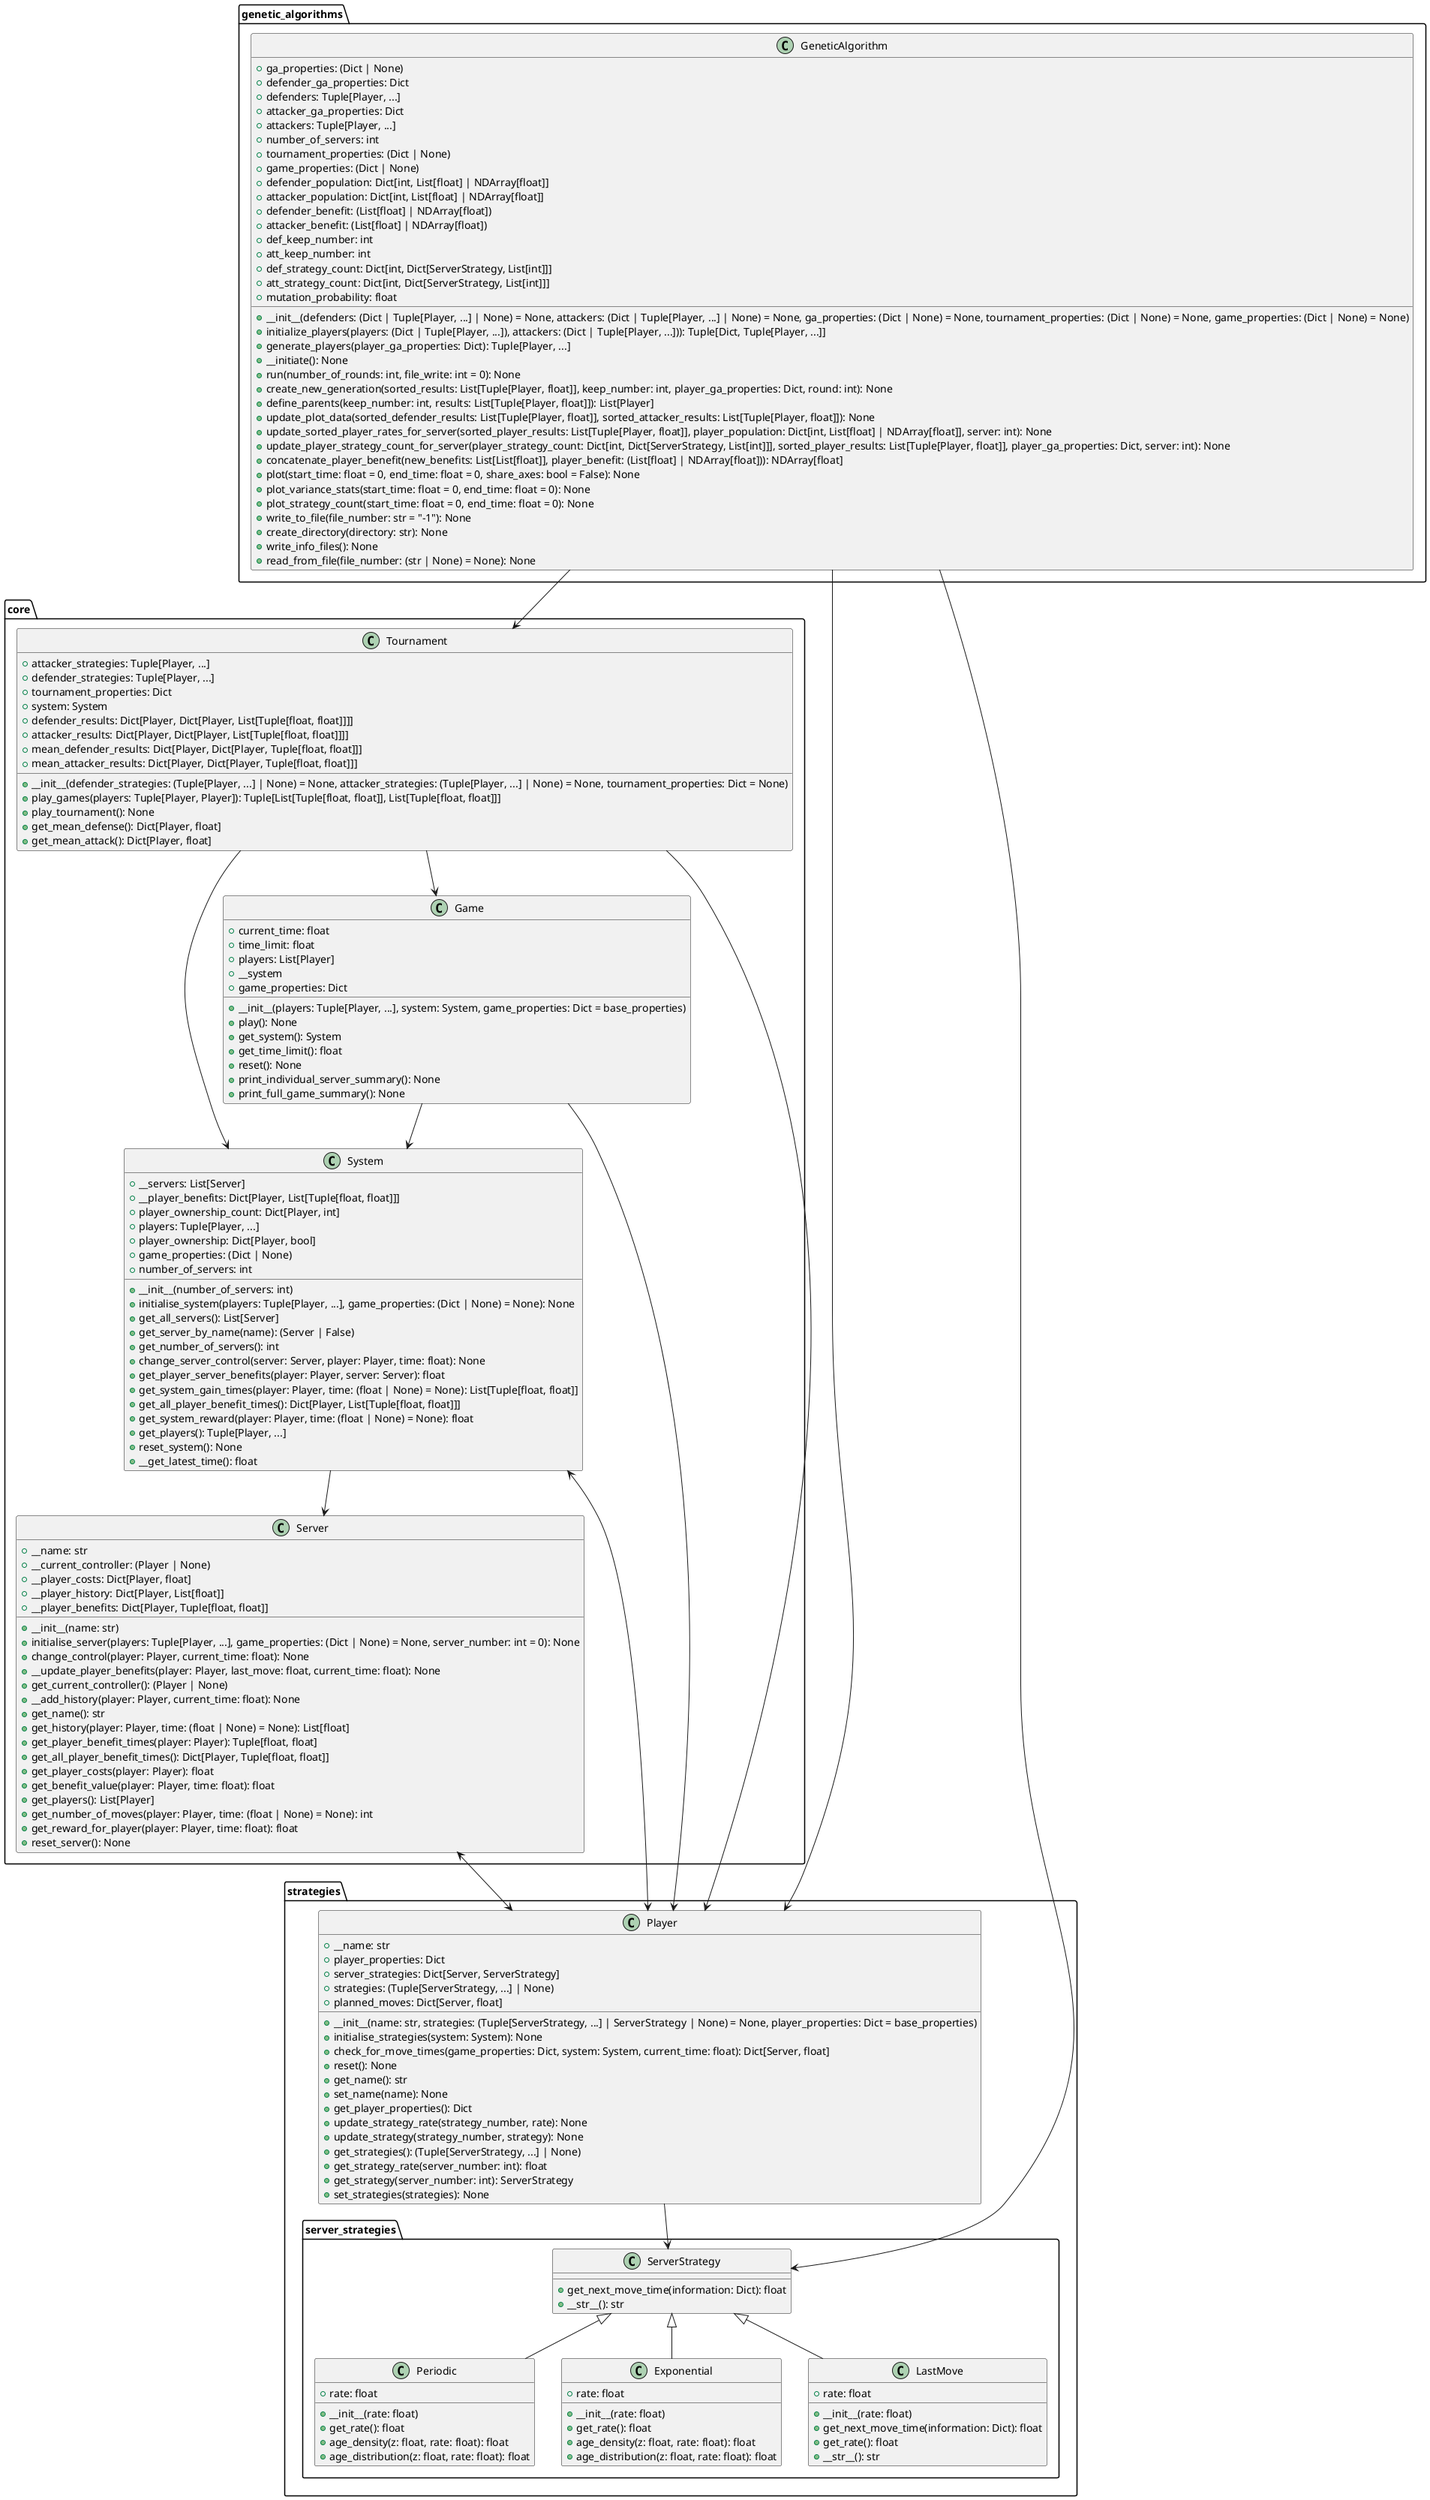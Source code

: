 @startuml "class-diagram"

namespace core {

  class Tournament {
    + {field} attacker_strategies: Tuple[Player, ...]
    + {field} defender_strategies: Tuple[Player, ...]
    + {field} tournament_properties: Dict
    + {field} system: System
    + {field} defender_results: Dict[Player, Dict[Player, List[Tuple[float, float]]]]
    + {field} attacker_results: Dict[Player, Dict[Player, List[Tuple[float, float]]]]
    + {field} mean_defender_results: Dict[Player, Dict[Player, Tuple[float, float]]]
    + {field} mean_attacker_results: Dict[Player, Dict[Player, Tuple[float, float]]]
    + __init__(defender_strategies: (Tuple[Player, ...] | None) = None, attacker_strategies: (Tuple[Player, ...] | None) = None, tournament_properties: Dict = None)
    + play_games(players: Tuple[Player, Player]): Tuple[List[Tuple[float, float]], List[Tuple[float, float]]]
    + play_tournament(): None
    + get_mean_defense(): Dict[Player, float]
    + get_mean_attack(): Dict[Player, float]
  }

class Game {
  + {field} current_time: float
  + {field} time_limit: float
  + {field} players: List[Player]
  + {field} __system
  + {field} game_properties: Dict
  + __init__(players: Tuple[Player, ...], system: System, game_properties: Dict = base_properties)
  + play(): None
  + get_system(): System
  + get_time_limit(): float
  + reset(): None
  + print_individual_server_summary(): None
  + print_full_game_summary(): None
}

class System {
  + {field} __servers: List[Server]
  + {field} __player_benefits: Dict[Player, List[Tuple[float, float]]]
  + {field} player_ownership_count: Dict[Player, int]
  + {field} players: Tuple[Player, ...]
  + {field} player_ownership: Dict[Player, bool]
  + {field} game_properties: (Dict | None)
  + {field} number_of_servers: int
  + __init__(number_of_servers: int)
  + initialise_system(players: Tuple[Player, ...], game_properties: (Dict | None) = None): None
  + get_all_servers(): List[Server]
  + get_server_by_name(name): (Server | False)
  + get_number_of_servers(): int
  + change_server_control(server: Server, player: Player, time: float): None
  + get_player_server_benefits(player: Player, server: Server): float
  + get_system_gain_times(player: Player, time: (float | None) = None): List[Tuple[float, float]]
  + get_all_player_benefit_times(): Dict[Player, List[Tuple[float, float]]]
  + get_system_reward(player: Player, time: (float | None) = None): float
  + get_players(): Tuple[Player, ...]
  + reset_system(): None
  + __get_latest_time(): float
}

class Server {
  + {field} __name: str
  + {field} __current_controller: (Player | None)
  + {field} __player_costs: Dict[Player, float]
  + {field} __player_history: Dict[Player, List[float]]
  + {field} __player_benefits: Dict[Player, Tuple[float, float]]
  + __init__(name: str)
  + initialise_server(players: Tuple[Player, ...], game_properties: (Dict | None) = None, server_number: int = 0): None
  + change_control(player: Player, current_time: float): None
  + __update_player_benefits(player: Player, last_move: float, current_time: float): None
  + get_current_controller(): (Player | None)
  + __add_history(player: Player, current_time: float): None
  + get_name(): str
  + get_history(player: Player, time: (float | None) = None): List[float]
  + get_player_benefit_times(player: Player): Tuple[float, float]
  + get_all_player_benefit_times(): Dict[Player, Tuple[float, float]]
  + get_player_costs(player: Player): float
  + get_benefit_value(player: Player, time: float): float
  + get_players(): List[Player]
  + get_number_of_moves(player: Player, time: (float | None) = None): int
  + get_reward_for_player(player: Player, time: float): float
  + reset_server(): None
}

  Tournament --> Game
  Tournament --> System
  Game --> System
  System --> Server

}

namespace genetic_algorithms {

  class GeneticAlgorithm {
    + {field} ga_properties: (Dict | None)
    + {field} defender_ga_properties: Dict
    + {field} defenders: Tuple[Player, ...]
    + {field} attacker_ga_properties: Dict
    + {field} attackers: Tuple[Player, ...]
    + {field} number_of_servers: int
    + {field} tournament_properties: (Dict | None)
    + {field} game_properties: (Dict | None)
    + {field} defender_population: Dict[int, List[float] | NDArray[float]]
    + {field} attacker_population: Dict[int, List[float] | NDArray[float]]
    + {field} defender_benefit: (List[float] | NDArray[float])
    + {field} attacker_benefit: (List[float] | NDArray[float])
    + {field} def_keep_number: int
    + {field} att_keep_number: int
    + {field} def_strategy_count: Dict[int, Dict[ServerStrategy, List[int]]]
    + {field} att_strategy_count: Dict[int, Dict[ServerStrategy, List[int]]]
    + {field} mutation_probability: float
    + __init__(defenders: (Dict | Tuple[Player, ...] | None) = None, attackers: (Dict | Tuple[Player, ...] | None) = None, ga_properties: (Dict | None) = None, tournament_properties: (Dict | None) = None, game_properties: (Dict | None) = None)
    + initialize_players(players: (Dict | Tuple[Player, ...]), attackers: (Dict | Tuple[Player, ...])): Tuple[Dict, Tuple[Player, ...]]
    + generate_players(player_ga_properties: Dict): Tuple[Player, ...]
    + __initiate(): None
    + run(number_of_rounds: int, file_write: int = 0): None
    + create_new_generation(sorted_results: List[Tuple[Player, float]], keep_number: int, player_ga_properties: Dict, round: int): None
    + define_parents(keep_number: int, results: List[Tuple[Player, float]]): List[Player]
    + update_plot_data(sorted_defender_results: List[Tuple[Player, float]], sorted_attacker_results: List[Tuple[Player, float]]): None
    + update_sorted_player_rates_for_server(sorted_player_results: List[Tuple[Player, float]], player_population: Dict[int, List[float] | NDArray[float]], server: int): None
    + update_player_strategy_count_for_server(player_strategy_count: Dict[int, Dict[ServerStrategy, List[int]]], sorted_player_results: List[Tuple[Player, float]], player_ga_properties: Dict, server: int): None
    + concatenate_player_benefit(new_benefits: List[List[float]], player_benefit: (List[float] | NDArray[float])): NDArray[float]
    + plot(start_time: float = 0, end_time: float = 0, share_axes: bool = False): None
    + plot_variance_stats(start_time: float = 0, end_time: float = 0): None
    + plot_strategy_count(start_time: float = 0, end_time: float = 0): None
    + write_to_file(file_number: str = "-1"): None
    + create_directory(directory: str): None
    + write_info_files(): None
    + read_from_file(file_number: (str | None) = None): None
  }

}

namespace strategies {

  namespace server_strategies {

    class Periodic {
      + {field} rate: float
      + __init__(rate: float)
      + get_rate(): float
      + age_density(z: float, rate: float): float
      + age_distribution(z: float, rate: float): float
    }

    class Exponential {
      + {field} rate: float
      + __init__(rate: float)
      + get_rate(): float
      + age_density(z: float, rate: float): float
      + age_distribution(z: float, rate: float): float
    }

    class LastMove {
      + {field} rate: float
      + __init__(rate: float)
      + get_next_move_time(information: Dict): float
      + get_rate(): float
      + __str__(): str
    }

    class ServerStrategy {
      + get_next_move_time(information: Dict): float
      + __str__(): str
    }

    Periodic -u-|> ServerStrategy
    Exponential -u-|> ServerStrategy
    LastMove -u-|> ServerStrategy

  }

  class Player {
    + {field} __name: str
    + {field} player_properties: Dict
    + {field} server_strategies: Dict[Server, ServerStrategy]
    + {field} strategies: (Tuple[ServerStrategy, ...] | None)
    + {field} planned_moves: Dict[Server, float]
    + __init__(name: str, strategies: (Tuple[ServerStrategy, ...] | ServerStrategy | None) = None, player_properties: Dict = base_properties)
    + initialise_strategies(system: System): None
    + check_for_move_times(game_properties: Dict, system: System, current_time: float): Dict[Server, float]
    + reset(): None
    + get_name(): str
    + set_name(name): None
    + get_player_properties(): Dict
    + update_strategy_rate(strategy_number, rate): None
    + update_strategy(strategy_number, strategy): None
    + get_strategies(): (Tuple[ServerStrategy, ...] | None)
    + get_strategy_rate(server_number: int): float
    + get_strategy(server_number: int): ServerStrategy
    + set_strategies(strategies): None
  }

}

genetic_algorithms.GeneticAlgorithm --> core.Tournament
genetic_algorithms.GeneticAlgorithm --> strategies.Player
genetic_algorithms.GeneticAlgorithm --> strategies.server_strategies.ServerStrategy
core.Tournament --> strategies.Player
core.Game --> strategies.Player
core.System <--> strategies.Player
core.Server <--> strategies.Player
strategies.Player --> strategies.server_strategies.ServerStrategy

@enduml

